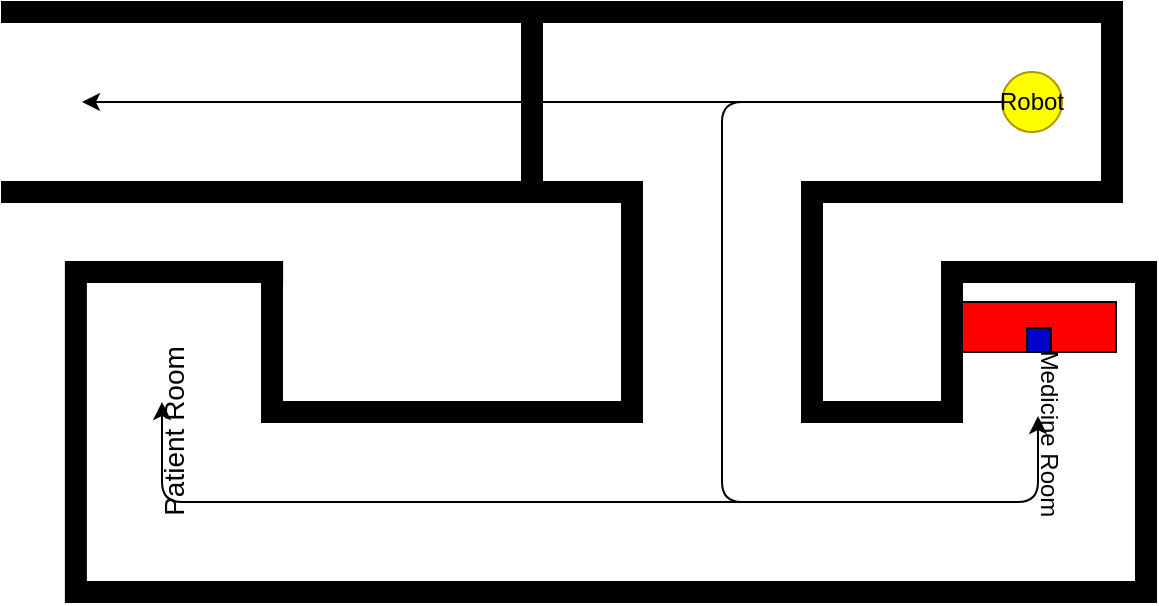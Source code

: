 <mxfile version="13.7.3" type="device"><diagram id="Yp99EcE86TbjtTeTYBdj" name="Page-1"><mxGraphModel dx="1004" dy="585" grid="1" gridSize="10" guides="1" tooltips="1" connect="1" arrows="1" fold="1" page="1" pageScale="1" pageWidth="583" pageHeight="413" math="0" shadow="0"><root><mxCell id="0"/><mxCell id="1" parent="0"/><object label="&lt;font color=&quot;#000000&quot;&gt;Robot&lt;/font&gt;" type="robot" collision_tag="stopEvent" id="XaaZAw79OCWD7nJUf5TW-4"><mxCell style="ellipse;whiteSpace=wrap;html=1;aspect=fixed;strokeColor=#B09500;fontColor=#ffffff;fillColor=#FFFF00;" parent="1" vertex="1"><mxGeometry x="500" y="65" width="30" height="30" as="geometry"/></mxCell></object><mxCell id="XaaZAw79OCWD7nJUf5TW-5" value="" style="verticalLabelPosition=bottom;html=1;verticalAlign=top;align=center;shape=mxgraph.floorplan.wall;fillColor=#000000;direction=south;" parent="1" vertex="1"><mxGeometry x="400" y="120" width="10" height="120" as="geometry"/></mxCell><mxCell id="XaaZAw79OCWD7nJUf5TW-6" value="" style="verticalLabelPosition=bottom;html=1;verticalAlign=top;align=center;shape=mxgraph.floorplan.wall;fillColor=#000000;direction=west;" parent="1" vertex="1"><mxGeometry y="30" width="560" height="10" as="geometry"/></mxCell><mxCell id="XaaZAw79OCWD7nJUf5TW-7" value="" style="verticalLabelPosition=bottom;html=1;verticalAlign=top;align=center;shape=mxgraph.floorplan.wall;fillColor=#000000;direction=south;" parent="1" vertex="1"><mxGeometry x="310" y="120" width="10" height="120" as="geometry"/></mxCell><mxCell id="XaaZAw79OCWD7nJUf5TW-8" value="" style="verticalLabelPosition=bottom;html=1;verticalAlign=top;align=center;shape=mxgraph.floorplan.wall;fillColor=#000000;direction=west;" parent="1" vertex="1"><mxGeometry y="120" width="310" height="10" as="geometry"/></mxCell><mxCell id="XaaZAw79OCWD7nJUf5TW-9" value="" style="verticalLabelPosition=bottom;html=1;verticalAlign=top;align=center;shape=mxgraph.floorplan.wall;fillColor=#000000;direction=west;" parent="1" vertex="1"><mxGeometry x="140" y="230" width="170" height="10" as="geometry"/></mxCell><mxCell id="XaaZAw79OCWD7nJUf5TW-10" value="" style="verticalLabelPosition=bottom;html=1;verticalAlign=top;align=center;shape=mxgraph.floorplan.wall;fillColor=#000000;direction=south;" parent="1" vertex="1"><mxGeometry x="130" y="170" width="10" height="70" as="geometry"/></mxCell><mxCell id="XaaZAw79OCWD7nJUf5TW-11" value="" style="verticalLabelPosition=bottom;html=1;verticalAlign=top;align=center;shape=mxgraph.floorplan.wall;fillColor=#000000;direction=south;" parent="1" vertex="1"><mxGeometry x="470" y="170" width="10" height="70" as="geometry"/></mxCell><mxCell id="XaaZAw79OCWD7nJUf5TW-12" value="" style="verticalLabelPosition=bottom;html=1;verticalAlign=top;align=center;shape=mxgraph.floorplan.wall;fillColor=#000000;direction=west;" parent="1" vertex="1"><mxGeometry x="410" y="230" width="60" height="10" as="geometry"/></mxCell><mxCell id="XaaZAw79OCWD7nJUf5TW-13" value="" style="verticalLabelPosition=bottom;html=1;verticalAlign=top;align=center;shape=mxgraph.floorplan.wall;fillColor=#000000;direction=west;" parent="1" vertex="1"><mxGeometry x="140" y="320" width="340" height="10" as="geometry"/></mxCell><object label="" type="map-path" key="startToMedicine" origin="XaaZAw79OCWD7nJUf5TW-4" id="Y7Bzf0jI6VJ8z7jc9NQ7-1"><mxCell style="endArrow=classic;html=1;exitX=0;exitY=0.5;exitDx=0;exitDy=0;" parent="1" source="XaaZAw79OCWD7nJUf5TW-4" edge="1"><mxGeometry width="50" height="50" relative="1" as="geometry"><mxPoint x="370" y="80" as="sourcePoint"/><mxPoint x="518" y="237" as="targetPoint"/><Array as="points"><mxPoint x="360" y="80"/><mxPoint x="360" y="280"/><mxPoint x="518" y="280"/></Array></mxGeometry></mxCell></object><mxCell id="Y7Bzf0jI6VJ8z7jc9NQ7-2" value="" style="rounded=0;whiteSpace=wrap;html=1;fillColor=#FF0000;" parent="1" vertex="1"><mxGeometry x="480" y="180" width="77" height="25" as="geometry"/></mxCell><object label="" type="map-path" origin="XaaZAw79OCWD7nJUf5TW-4" key="medToPatient" id="CDSX7yOxOUjXz9ZWq8lS-1"><mxCell style="endArrow=classic;html=1;" parent="1" edge="1"><mxGeometry width="50" height="50" relative="1" as="geometry"><mxPoint x="500" y="280" as="sourcePoint"/><mxPoint x="80" y="230" as="targetPoint"/><Array as="points"><mxPoint x="80" y="280"/></Array></mxGeometry></mxCell></object><mxCell id="CDSX7yOxOUjXz9ZWq8lS-2" value="" style="verticalLabelPosition=bottom;html=1;verticalAlign=top;align=center;shape=mxgraph.floorplan.wall;fillColor=#000000;direction=south;" parent="1" vertex="1"><mxGeometry x="260" y="40" width="10" height="80" as="geometry"/></mxCell><object label="" type="map-path" key="collide" origin="XaaZAw79OCWD7nJUf5TW-4" id="CDSX7yOxOUjXz9ZWq8lS-3"><mxCell style="endArrow=classic;html=1;" parent="1" edge="1"><mxGeometry width="50" height="50" relative="1" as="geometry"><mxPoint x="490" y="80" as="sourcePoint"/><mxPoint x="40" y="80" as="targetPoint"/></mxGeometry></mxCell></object><object label="" type="pickable" name="medicine" weight="0.2" id="CDSX7yOxOUjXz9ZWq8lS-4"><mxCell style="rounded=0;whiteSpace=wrap;html=1;fillColor=#0000CC;" parent="1" vertex="1"><mxGeometry x="512.5" y="193" width="12" height="12" as="geometry"/></mxCell></object><mxCell id="eMFEXRY4Y2-7gtaYJtUj-1" value="&lt;font style=&quot;font-size: 14px&quot;&gt;Patient Room&lt;/font&gt;" style="verticalLabelPosition=middle;html=1;verticalAlign=middle;align=center;shape=mxgraph.floorplan.wallU;fillColor=#000000;rotation=-90;labelPosition=center;" parent="1" vertex="1"><mxGeometry x="1" y="190.94" width="170" height="108.12" as="geometry"/></mxCell><mxCell id="eMFEXRY4Y2-7gtaYJtUj-2" value="Medicine Room" style="verticalLabelPosition=middle;html=1;verticalAlign=middle;align=center;shape=mxgraph.floorplan.wallU;fillColor=#000000;rotation=90;labelPosition=center;" parent="1" vertex="1"><mxGeometry x="438.5" y="191.5" width="170" height="107" as="geometry"/></mxCell><mxCell id="eMFEXRY4Y2-7gtaYJtUj-3" value="" style="verticalLabelPosition=bottom;html=1;verticalAlign=top;align=center;shape=mxgraph.floorplan.wall;fillColor=#000000;direction=south;" parent="1" vertex="1"><mxGeometry x="550" y="40" width="10" height="90" as="geometry"/></mxCell><mxCell id="eMFEXRY4Y2-7gtaYJtUj-4" value="" style="verticalLabelPosition=bottom;html=1;verticalAlign=top;align=center;shape=mxgraph.floorplan.wall;fillColor=#000000;" parent="1" vertex="1"><mxGeometry x="410" y="120" width="140" height="10" as="geometry"/></mxCell></root></mxGraphModel></diagram></mxfile>